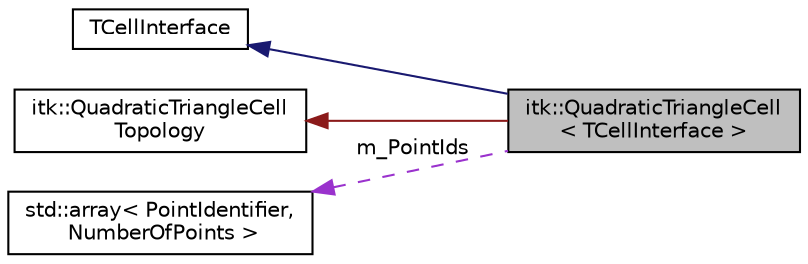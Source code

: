 digraph "itk::QuadraticTriangleCell&lt; TCellInterface &gt;"
{
 // LATEX_PDF_SIZE
  edge [fontname="Helvetica",fontsize="10",labelfontname="Helvetica",labelfontsize="10"];
  node [fontname="Helvetica",fontsize="10",shape=record];
  rankdir="LR";
  Node1 [label="itk::QuadraticTriangleCell\l\< TCellInterface \>",height=0.2,width=0.4,color="black", fillcolor="grey75", style="filled", fontcolor="black",tooltip="Represents a second order triangular patch for a Mesh."];
  Node2 -> Node1 [dir="back",color="midnightblue",fontsize="10",style="solid",fontname="Helvetica"];
  Node2 [label="TCellInterface",height=0.2,width=0.4,color="black", fillcolor="white", style="filled",tooltip=" "];
  Node3 -> Node1 [dir="back",color="firebrick4",fontsize="10",style="solid",fontname="Helvetica"];
  Node3 [label="itk::QuadraticTriangleCell\lTopology",height=0.2,width=0.4,color="black", fillcolor="white", style="filled",URL="$classitk_1_1QuadraticTriangleCellTopology.html",tooltip="QuadraticTriangleCellTopology holds data defining the topological connections of the vertices and edg..."];
  Node4 -> Node1 [dir="back",color="darkorchid3",fontsize="10",style="dashed",label=" m_PointIds" ,fontname="Helvetica"];
  Node4 [label="std::array\< PointIdentifier,\l NumberOfPoints \>",height=0.2,width=0.4,color="black", fillcolor="white", style="filled",tooltip=" "];
}
